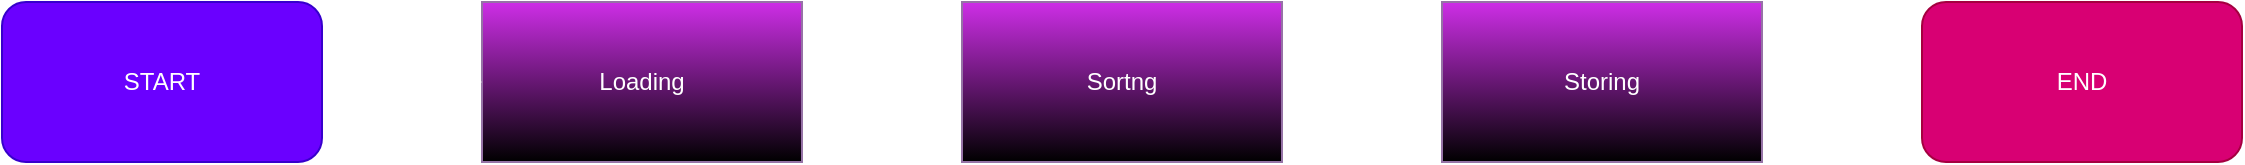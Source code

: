 <mxfile version="24.7.17">
  <diagram name="Page-1" id="iBPh0Nl1f9ju7iRPAxg8">
    <mxGraphModel dx="1187" dy="596" grid="1" gridSize="10" guides="1" tooltips="1" connect="1" arrows="1" fold="1" page="1" pageScale="1" pageWidth="850" pageHeight="1100" math="0" shadow="0">
      <root>
        <mxCell id="0" />
        <mxCell id="1" parent="0" />
        <mxCell id="aPyXYFt1DZSLlQ3bdi5s-6" style="edgeStyle=orthogonalEdgeStyle;rounded=0;orthogonalLoop=1;jettySize=auto;html=1;strokeColor=#FFFFFF;" edge="1" parent="1" source="aPyXYFt1DZSLlQ3bdi5s-1" target="aPyXYFt1DZSLlQ3bdi5s-2">
          <mxGeometry relative="1" as="geometry" />
        </mxCell>
        <mxCell id="aPyXYFt1DZSLlQ3bdi5s-1" value="&lt;font color=&quot;#ffffff&quot;&gt;Loading&lt;/font&gt;" style="rounded=0;whiteSpace=wrap;html=1;fillColor=#CE2EE7;strokeColor=#9673a6;gradientColor=default;" vertex="1" parent="1">
          <mxGeometry x="360" y="120" width="160" height="80" as="geometry" />
        </mxCell>
        <mxCell id="aPyXYFt1DZSLlQ3bdi5s-7" style="edgeStyle=orthogonalEdgeStyle;rounded=0;orthogonalLoop=1;jettySize=auto;html=1;strokeColor=#FFFFFF;" edge="1" parent="1" source="aPyXYFt1DZSLlQ3bdi5s-2" target="aPyXYFt1DZSLlQ3bdi5s-3">
          <mxGeometry relative="1" as="geometry" />
        </mxCell>
        <mxCell id="aPyXYFt1DZSLlQ3bdi5s-2" value="&lt;font color=&quot;#ffffff&quot;&gt;Sortng&lt;/font&gt;" style="rounded=0;whiteSpace=wrap;html=1;fillColor=#CE2EE7;strokeColor=#9673a6;gradientColor=default;" vertex="1" parent="1">
          <mxGeometry x="600" y="120" width="160" height="80" as="geometry" />
        </mxCell>
        <mxCell id="aPyXYFt1DZSLlQ3bdi5s-9" style="edgeStyle=orthogonalEdgeStyle;rounded=0;orthogonalLoop=1;jettySize=auto;html=1;strokeColor=#FFFFFF;" edge="1" parent="1" source="aPyXYFt1DZSLlQ3bdi5s-3" target="aPyXYFt1DZSLlQ3bdi5s-8">
          <mxGeometry relative="1" as="geometry" />
        </mxCell>
        <mxCell id="aPyXYFt1DZSLlQ3bdi5s-3" value="&lt;font color=&quot;#ffffff&quot;&gt;Storing&lt;/font&gt;" style="rounded=0;whiteSpace=wrap;html=1;fillColor=#CE2EE7;strokeColor=#9673a6;gradientColor=default;" vertex="1" parent="1">
          <mxGeometry x="840" y="120" width="160" height="80" as="geometry" />
        </mxCell>
        <mxCell id="aPyXYFt1DZSLlQ3bdi5s-5" style="edgeStyle=orthogonalEdgeStyle;rounded=0;orthogonalLoop=1;jettySize=auto;html=1;strokeColor=#FFFFFF;" edge="1" parent="1" source="aPyXYFt1DZSLlQ3bdi5s-4" target="aPyXYFt1DZSLlQ3bdi5s-1">
          <mxGeometry relative="1" as="geometry" />
        </mxCell>
        <mxCell id="aPyXYFt1DZSLlQ3bdi5s-4" value="&lt;font color=&quot;#ffffff&quot;&gt;START&lt;/font&gt;" style="rounded=1;whiteSpace=wrap;html=1;fillColor=#6a00ff;strokeColor=#3700CC;gradientDirection=south;fontColor=#ffffff;" vertex="1" parent="1">
          <mxGeometry x="120" y="120" width="160" height="80" as="geometry" />
        </mxCell>
        <mxCell id="aPyXYFt1DZSLlQ3bdi5s-8" value="END" style="rounded=1;whiteSpace=wrap;html=1;fillColor=#d80073;strokeColor=#A50040;align=center;verticalAlign=middle;fontFamily=Helvetica;fontSize=12;fontColor=#ffffff;gradientDirection=south;" vertex="1" parent="1">
          <mxGeometry x="1080" y="120" width="160" height="80" as="geometry" />
        </mxCell>
      </root>
    </mxGraphModel>
  </diagram>
</mxfile>
